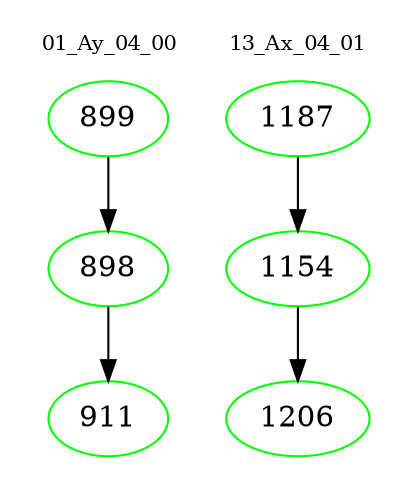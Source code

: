 digraph{
subgraph cluster_0 {
color = white
label = "01_Ay_04_00";
fontsize=10;
T0_899 [label="899", color="green"]
T0_899 -> T0_898 [color="black"]
T0_898 [label="898", color="green"]
T0_898 -> T0_911 [color="black"]
T0_911 [label="911", color="green"]
}
subgraph cluster_1 {
color = white
label = "13_Ax_04_01";
fontsize=10;
T1_1187 [label="1187", color="green"]
T1_1187 -> T1_1154 [color="black"]
T1_1154 [label="1154", color="green"]
T1_1154 -> T1_1206 [color="black"]
T1_1206 [label="1206", color="green"]
}
}
